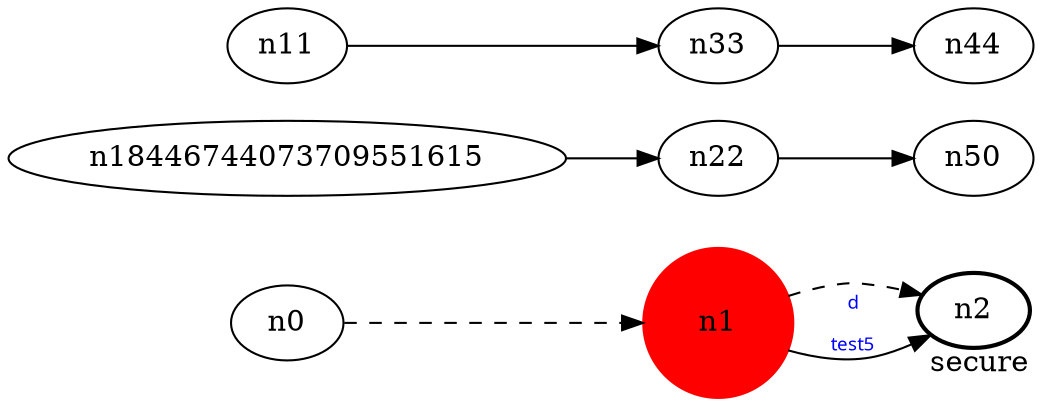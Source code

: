digraph test5 {
	rankdir=LR;
	fontcolor=blue; /* c0; c1; c0 -- c1 */
	n0 [style=dotᅠted, fillcolor="#123456"]; // c2; c3; c2 -- c3
	n1 [height=1, width=1, color=red, style=filled];
	n2 [style=bold, xlabel="secure"];
	n0 -> n1 -> n2[style=dashed];
	n1 -> n2 [fontname="comic sans", label="d\n\l\G", fontcolor=blue, fontsize=9];
	n18446744073709551615 -> n22;
	n11 -> n33;
	n22 -> n50;
	n33 -> n44;
}

